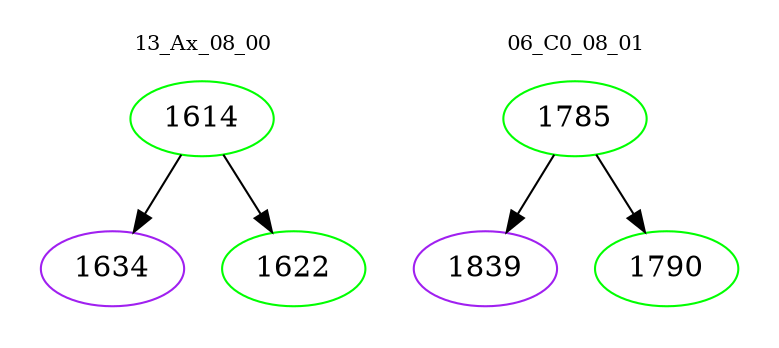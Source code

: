 digraph{
subgraph cluster_0 {
color = white
label = "13_Ax_08_00";
fontsize=10;
T0_1614 [label="1614", color="green"]
T0_1614 -> T0_1634 [color="black"]
T0_1634 [label="1634", color="purple"]
T0_1614 -> T0_1622 [color="black"]
T0_1622 [label="1622", color="green"]
}
subgraph cluster_1 {
color = white
label = "06_C0_08_01";
fontsize=10;
T1_1785 [label="1785", color="green"]
T1_1785 -> T1_1839 [color="black"]
T1_1839 [label="1839", color="purple"]
T1_1785 -> T1_1790 [color="black"]
T1_1790 [label="1790", color="green"]
}
}
